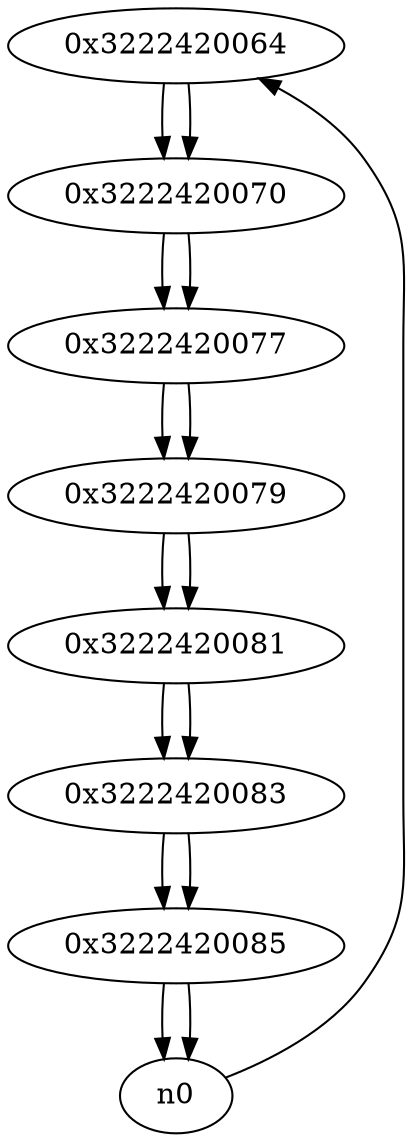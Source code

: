 digraph G{
/* nodes */
  n1 [label="0x3222420064"]
  n2 [label="0x3222420070"]
  n3 [label="0x3222420077"]
  n4 [label="0x3222420079"]
  n5 [label="0x3222420081"]
  n6 [label="0x3222420083"]
  n7 [label="0x3222420085"]
/* edges */
n1 -> n2;
n0 -> n1;
n2 -> n3;
n1 -> n2;
n3 -> n4;
n2 -> n3;
n4 -> n5;
n3 -> n4;
n5 -> n6;
n4 -> n5;
n6 -> n7;
n5 -> n6;
n7 -> n0;
n7 -> n0;
n6 -> n7;
}
